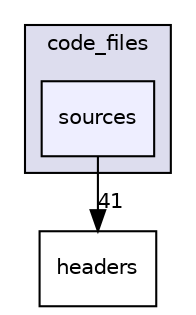 digraph "fichiers/code_files/sources" {
  compound=true
  node [ fontsize="10", fontname="Helvetica"];
  edge [ labelfontsize="10", labelfontname="Helvetica"];
  subgraph clusterdir_2673c9e4d8ef6a62a07ec1a6f266d9f0 {
    graph [ bgcolor="#ddddee", pencolor="black", label="code_files" fontname="Helvetica", fontsize="10", URL="dir_2673c9e4d8ef6a62a07ec1a6f266d9f0.html"]
  dir_d7143b93e9393e12bcef95c6e546f403 [shape=box, label="sources", style="filled", fillcolor="#eeeeff", pencolor="black", URL="dir_d7143b93e9393e12bcef95c6e546f403.html"];
  }
  dir_2b50e14b2932283982ac85fe5bcc8f86 [shape=box label="headers" URL="dir_2b50e14b2932283982ac85fe5bcc8f86.html"];
  dir_d7143b93e9393e12bcef95c6e546f403->dir_2b50e14b2932283982ac85fe5bcc8f86 [headlabel="41", labeldistance=1.5 headhref="dir_000003_000002.html"];
}
